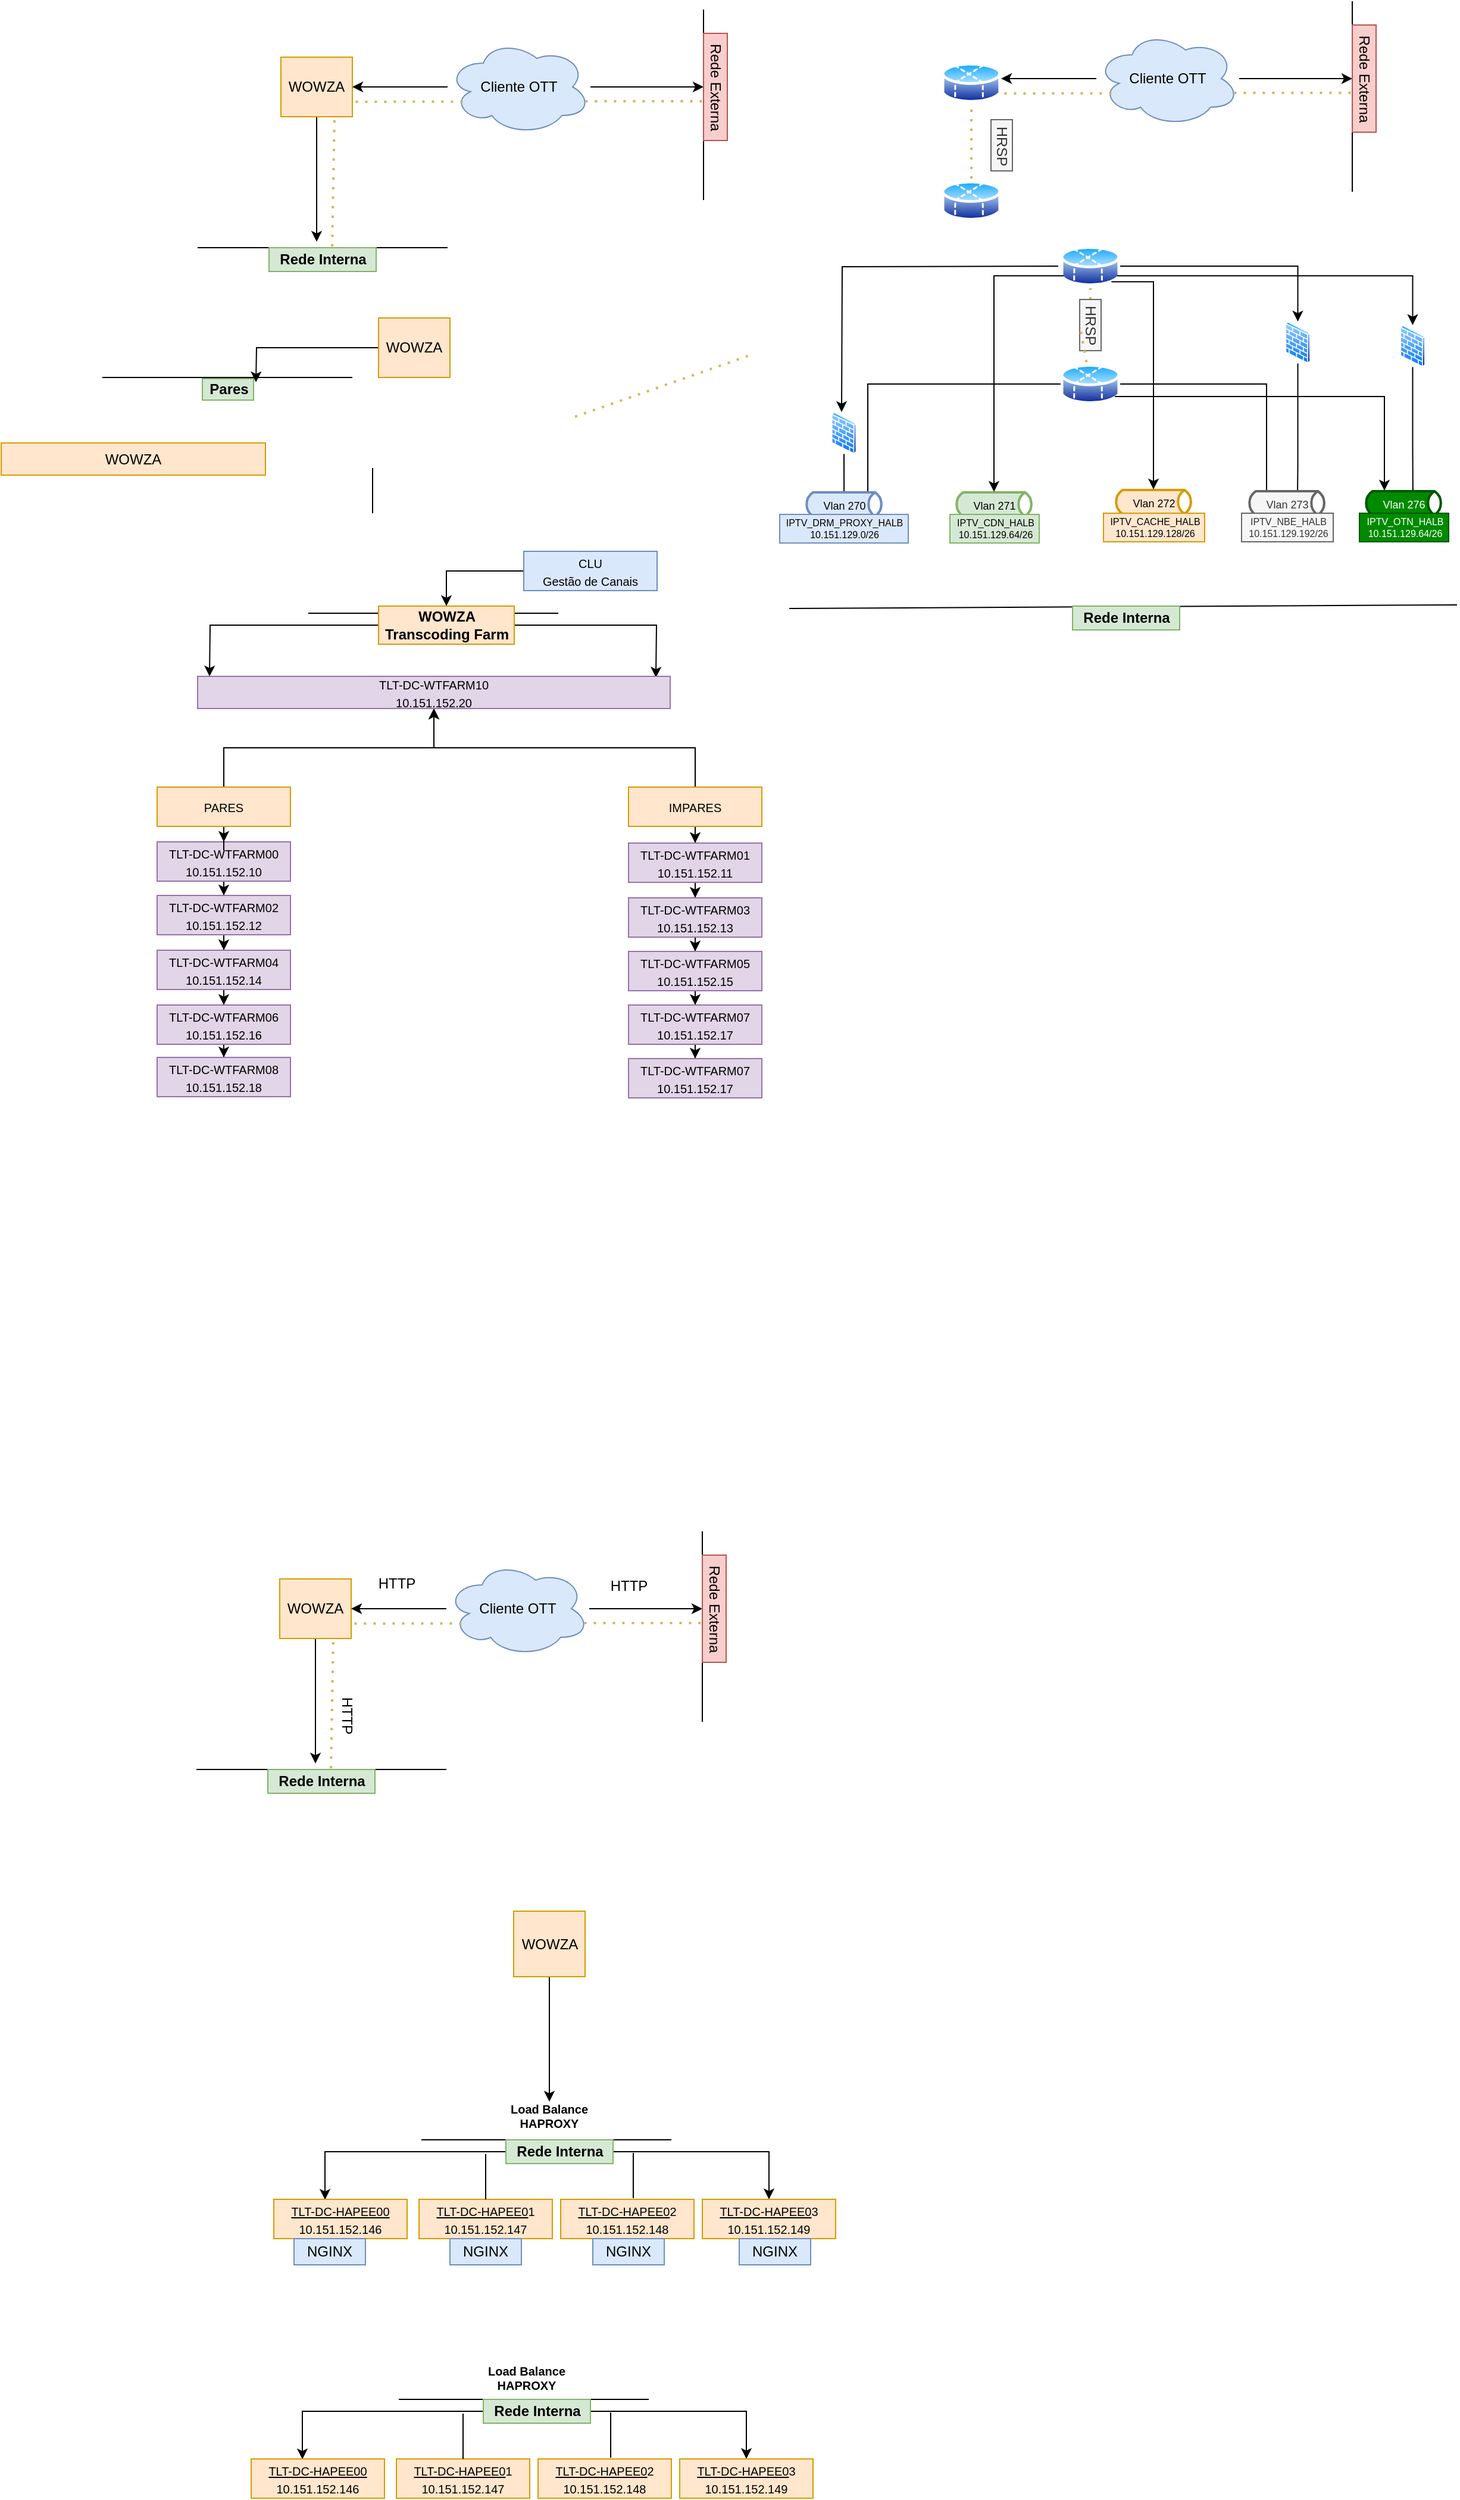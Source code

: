 <mxfile version="17.2.4" type="device"><diagram id="5jEZg-J7uQA-SY8mcPDm" name="Página-1"><mxGraphModel dx="782" dy="505" grid="0" gridSize="10" guides="0" tooltips="1" connect="1" arrows="1" fold="1" page="1" pageScale="1" pageWidth="4681" pageHeight="3300" math="0" shadow="0"><root><mxCell id="0"/><mxCell id="1" parent="0"/><mxCell id="OcH-PSH256XIVvd74vVk-5" value="" style="edgeStyle=orthogonalEdgeStyle;rounded=0;orthogonalLoop=1;jettySize=auto;html=1;" parent="1" source="44NBc07bSgeN18i6UhTi-18" edge="1"><mxGeometry relative="1" as="geometry"><mxPoint x="280" y="235" as="targetPoint"/></mxGeometry></mxCell><mxCell id="44NBc07bSgeN18i6UhTi-18" value="WOWZA" style="rounded=0;whiteSpace=wrap;html=1;fillColor=#ffe6cc;strokeColor=#d79b00;" parent="1" vertex="1"><mxGeometry x="250" y="80" width="60" height="50" as="geometry"/></mxCell><mxCell id="OcH-PSH256XIVvd74vVk-2" value="" style="edgeStyle=orthogonalEdgeStyle;rounded=0;orthogonalLoop=1;jettySize=auto;html=1;" parent="1" source="OcH-PSH256XIVvd74vVk-1" target="44NBc07bSgeN18i6UhTi-18" edge="1"><mxGeometry relative="1" as="geometry"/></mxCell><mxCell id="OcH-PSH256XIVvd74vVk-10" value="" style="edgeStyle=orthogonalEdgeStyle;rounded=0;orthogonalLoop=1;jettySize=auto;html=1;" parent="1" source="OcH-PSH256XIVvd74vVk-1" target="OcH-PSH256XIVvd74vVk-9" edge="1"><mxGeometry relative="1" as="geometry"/></mxCell><mxCell id="OcH-PSH256XIVvd74vVk-1" value="Cliente OTT" style="ellipse;shape=cloud;whiteSpace=wrap;html=1;fillColor=#dae8fc;strokeColor=#6c8ebf;" parent="1" vertex="1"><mxGeometry x="390" y="65" width="120" height="80" as="geometry"/></mxCell><mxCell id="OcH-PSH256XIVvd74vVk-3" value="" style="endArrow=none;html=1;rounded=0;" parent="1" edge="1"><mxGeometry width="50" height="50" relative="1" as="geometry"><mxPoint x="180" y="240" as="sourcePoint"/><mxPoint x="390" y="240" as="targetPoint"/></mxGeometry></mxCell><mxCell id="OcH-PSH256XIVvd74vVk-6" value="Rede Interna" style="text;html=1;align=center;verticalAlign=middle;resizable=0;points=[];autosize=1;strokeColor=#82b366;fillColor=#d5e8d4;fontStyle=1" parent="1" vertex="1"><mxGeometry x="240" y="240" width="90" height="20" as="geometry"/></mxCell><mxCell id="OcH-PSH256XIVvd74vVk-7" value="" style="endArrow=none;html=1;rounded=0;" parent="1" edge="1"><mxGeometry width="50" height="50" relative="1" as="geometry"><mxPoint x="605" y="200" as="sourcePoint"/><mxPoint x="605" y="40" as="targetPoint"/></mxGeometry></mxCell><mxCell id="OcH-PSH256XIVvd74vVk-9" value="Rede Externa" style="text;html=1;align=center;verticalAlign=middle;resizable=0;points=[];autosize=1;strokeColor=#b85450;fillColor=#f8cecc;rotation=90;" parent="1" vertex="1"><mxGeometry x="570" y="95" width="90" height="20" as="geometry"/></mxCell><mxCell id="OcH-PSH256XIVvd74vVk-11" value="" style="endArrow=none;dashed=1;html=1;dashPattern=1 3;strokeWidth=2;rounded=0;entryX=0.75;entryY=1;entryDx=0;entryDy=0;fillColor=#fff2cc;strokeColor=#d6b656;" parent="1" target="44NBc07bSgeN18i6UhTi-18" edge="1"><mxGeometry width="50" height="50" relative="1" as="geometry"><mxPoint x="293" y="239" as="sourcePoint"/><mxPoint x="342" y="180" as="targetPoint"/></mxGeometry></mxCell><mxCell id="OcH-PSH256XIVvd74vVk-12" value="" style="endArrow=none;dashed=1;html=1;dashPattern=1 3;strokeWidth=2;rounded=0;entryX=1;entryY=0.75;entryDx=0;entryDy=0;fillColor=#fff2cc;strokeColor=#d6b656;exitX=0.106;exitY=0.654;exitDx=0;exitDy=0;exitPerimeter=0;" parent="1" source="OcH-PSH256XIVvd74vVk-1" target="44NBc07bSgeN18i6UhTi-18" edge="1"><mxGeometry width="50" height="50" relative="1" as="geometry"><mxPoint x="303" y="249" as="sourcePoint"/><mxPoint x="305" y="140" as="targetPoint"/></mxGeometry></mxCell><mxCell id="OcH-PSH256XIVvd74vVk-13" value="" style="endArrow=none;dashed=1;html=1;dashPattern=1 3;strokeWidth=2;rounded=0;fillColor=#fff2cc;strokeColor=#d6b656;exitX=0.106;exitY=0.654;exitDx=0;exitDy=0;exitPerimeter=0;" parent="1" edge="1"><mxGeometry width="50" height="50" relative="1" as="geometry"><mxPoint x="603.72" y="117.0" as="sourcePoint"/><mxPoint x="505" y="117" as="targetPoint"/></mxGeometry></mxCell><mxCell id="OcH-PSH256XIVvd74vVk-14" value="" style="edgeStyle=orthogonalEdgeStyle;rounded=0;orthogonalLoop=1;jettySize=auto;html=1;" parent="1" source="OcH-PSH256XIVvd74vVk-15" edge="1"><mxGeometry relative="1" as="geometry"><mxPoint x="279" y="1513" as="targetPoint"/></mxGeometry></mxCell><mxCell id="OcH-PSH256XIVvd74vVk-15" value="WOWZA" style="rounded=0;whiteSpace=wrap;html=1;fillColor=#ffe6cc;strokeColor=#d79b00;" parent="1" vertex="1"><mxGeometry x="249" y="1358" width="60" height="50" as="geometry"/></mxCell><mxCell id="OcH-PSH256XIVvd74vVk-16" value="" style="edgeStyle=orthogonalEdgeStyle;rounded=0;orthogonalLoop=1;jettySize=auto;html=1;" parent="1" source="OcH-PSH256XIVvd74vVk-18" target="OcH-PSH256XIVvd74vVk-15" edge="1"><mxGeometry relative="1" as="geometry"/></mxCell><mxCell id="OcH-PSH256XIVvd74vVk-17" value="" style="edgeStyle=orthogonalEdgeStyle;rounded=0;orthogonalLoop=1;jettySize=auto;html=1;" parent="1" source="OcH-PSH256XIVvd74vVk-18" target="OcH-PSH256XIVvd74vVk-22" edge="1"><mxGeometry relative="1" as="geometry"/></mxCell><mxCell id="OcH-PSH256XIVvd74vVk-18" value="Cliente OTT" style="ellipse;shape=cloud;whiteSpace=wrap;html=1;fillColor=#dae8fc;strokeColor=#6c8ebf;" parent="1" vertex="1"><mxGeometry x="389" y="1343" width="120" height="80" as="geometry"/></mxCell><mxCell id="OcH-PSH256XIVvd74vVk-19" value="" style="endArrow=none;html=1;rounded=0;" parent="1" edge="1"><mxGeometry width="50" height="50" relative="1" as="geometry"><mxPoint x="179" y="1518" as="sourcePoint"/><mxPoint x="389" y="1518" as="targetPoint"/></mxGeometry></mxCell><mxCell id="OcH-PSH256XIVvd74vVk-20" value="Rede Interna" style="text;html=1;align=center;verticalAlign=middle;resizable=0;points=[];autosize=1;strokeColor=#82b366;fillColor=#d5e8d4;fontStyle=1" parent="1" vertex="1"><mxGeometry x="239" y="1518" width="90" height="20" as="geometry"/></mxCell><mxCell id="OcH-PSH256XIVvd74vVk-21" value="" style="endArrow=none;html=1;rounded=0;" parent="1" edge="1"><mxGeometry width="50" height="50" relative="1" as="geometry"><mxPoint x="604" y="1478" as="sourcePoint"/><mxPoint x="604" y="1318" as="targetPoint"/></mxGeometry></mxCell><mxCell id="OcH-PSH256XIVvd74vVk-22" value="Rede Externa" style="text;html=1;align=center;verticalAlign=middle;resizable=0;points=[];autosize=1;strokeColor=#b85450;fillColor=#f8cecc;rotation=90;" parent="1" vertex="1"><mxGeometry x="569" y="1373" width="90" height="20" as="geometry"/></mxCell><mxCell id="OcH-PSH256XIVvd74vVk-23" value="" style="endArrow=none;dashed=1;html=1;dashPattern=1 3;strokeWidth=2;rounded=0;entryX=0.75;entryY=1;entryDx=0;entryDy=0;fillColor=#fff2cc;strokeColor=#d6b656;" parent="1" target="OcH-PSH256XIVvd74vVk-15" edge="1"><mxGeometry width="50" height="50" relative="1" as="geometry"><mxPoint x="292" y="1517" as="sourcePoint"/><mxPoint x="341" y="1458" as="targetPoint"/></mxGeometry></mxCell><mxCell id="OcH-PSH256XIVvd74vVk-24" value="" style="endArrow=none;dashed=1;html=1;dashPattern=1 3;strokeWidth=2;rounded=0;entryX=1;entryY=0.75;entryDx=0;entryDy=0;fillColor=#fff2cc;strokeColor=#d6b656;exitX=0.106;exitY=0.654;exitDx=0;exitDy=0;exitPerimeter=0;" parent="1" source="OcH-PSH256XIVvd74vVk-18" target="OcH-PSH256XIVvd74vVk-15" edge="1"><mxGeometry width="50" height="50" relative="1" as="geometry"><mxPoint x="302" y="1527" as="sourcePoint"/><mxPoint x="304" y="1418" as="targetPoint"/></mxGeometry></mxCell><mxCell id="OcH-PSH256XIVvd74vVk-25" value="" style="endArrow=none;dashed=1;html=1;dashPattern=1 3;strokeWidth=2;rounded=0;fillColor=#fff2cc;strokeColor=#d6b656;exitX=0.106;exitY=0.654;exitDx=0;exitDy=0;exitPerimeter=0;" parent="1" edge="1"><mxGeometry width="50" height="50" relative="1" as="geometry"><mxPoint x="602.72" y="1395" as="sourcePoint"/><mxPoint x="504" y="1395" as="targetPoint"/></mxGeometry></mxCell><mxCell id="OcH-PSH256XIVvd74vVk-26" value="HTTP" style="text;html=1;align=center;verticalAlign=middle;resizable=0;points=[];autosize=1;strokeColor=none;fillColor=none;rotation=90;" parent="1" vertex="1"><mxGeometry x="285" y="1463" width="41" height="18" as="geometry"/></mxCell><mxCell id="OcH-PSH256XIVvd74vVk-27" value="HTTP" style="text;html=1;align=center;verticalAlign=middle;resizable=0;points=[];autosize=1;strokeColor=none;fillColor=none;rotation=0;" parent="1" vertex="1"><mxGeometry x="326" y="1353" width="41" height="18" as="geometry"/></mxCell><mxCell id="OcH-PSH256XIVvd74vVk-28" value="HTTP" style="text;html=1;align=center;verticalAlign=middle;resizable=0;points=[];autosize=1;strokeColor=none;fillColor=none;rotation=0;" parent="1" vertex="1"><mxGeometry x="521" y="1355" width="41" height="18" as="geometry"/></mxCell><mxCell id="OcH-PSH256XIVvd74vVk-39" value="" style="endArrow=none;html=1;rounded=0;" parent="1" edge="1"><mxGeometry width="50" height="50" relative="1" as="geometry"><mxPoint x="368" y="1829" as="sourcePoint"/><mxPoint x="578" y="1829" as="targetPoint"/></mxGeometry></mxCell><mxCell id="OcH-PSH256XIVvd74vVk-50" value="" style="edgeStyle=orthogonalEdgeStyle;rounded=0;orthogonalLoop=1;jettySize=auto;html=1;entryX=0.384;entryY=0.01;entryDx=0;entryDy=0;entryPerimeter=0;" parent="1" source="OcH-PSH256XIVvd74vVk-40" target="OcH-PSH256XIVvd74vVk-53" edge="1"><mxGeometry relative="1" as="geometry"><mxPoint x="432" y="1894" as="targetPoint"/></mxGeometry></mxCell><mxCell id="OcH-PSH256XIVvd74vVk-67" value="" style="edgeStyle=orthogonalEdgeStyle;rounded=0;orthogonalLoop=1;jettySize=auto;html=1;fontSize=10;" parent="1" source="OcH-PSH256XIVvd74vVk-40" target="OcH-PSH256XIVvd74vVk-59" edge="1"><mxGeometry relative="1" as="geometry"><mxPoint x="614" y="1839" as="targetPoint"/></mxGeometry></mxCell><mxCell id="OcH-PSH256XIVvd74vVk-40" value="Rede Interna" style="text;html=1;align=center;verticalAlign=middle;resizable=0;points=[];autosize=1;strokeColor=#82b366;fillColor=#d5e8d4;fontStyle=1" parent="1" vertex="1"><mxGeometry x="439" y="1829" width="90" height="20" as="geometry"/></mxCell><mxCell id="OcH-PSH256XIVvd74vVk-53" value="&lt;font style=&quot;font-size: 10px&quot;&gt;&lt;a href=&quot;http://10.151.12.97/naemon/cgi-bin/status.cgi?host=TLT-DC-HAPEE00&amp;amp;style=detail&quot; title=&quot;10.151.152.146&quot; style=&quot;color: rgb(0 , 0 , 0) ; font-family: sans-serif&quot;&gt;&lt;font&gt;TLT-DC-HAPEE00&lt;/font&gt;&lt;/a&gt;&lt;br&gt;10.151.152.146&lt;/font&gt;" style="rounded=0;whiteSpace=wrap;html=1;fillColor=#ffe6cc;strokeColor=#d79b00;" parent="1" vertex="1"><mxGeometry x="244" y="1879" width="112" height="33" as="geometry"/></mxCell><mxCell id="OcH-PSH256XIVvd74vVk-57" value="&lt;font style=&quot;font-size: 10px&quot;&gt;&lt;a href=&quot;http://10.151.12.97/naemon/cgi-bin/status.cgi?host=TLT-DC-HAPEE00&amp;amp;style=detail&quot; title=&quot;10.151.152.146&quot; style=&quot;color: rgb(0 , 0 , 0) ; font-family: sans-serif&quot;&gt;&lt;font&gt;TLT-DC-HAPEE0&lt;/font&gt;&lt;/a&gt;1&lt;br&gt;10.151.152.147&lt;/font&gt;" style="rounded=0;whiteSpace=wrap;html=1;fillColor=#ffe6cc;strokeColor=#d79b00;" parent="1" vertex="1"><mxGeometry x="366" y="1879" width="112" height="33" as="geometry"/></mxCell><mxCell id="OcH-PSH256XIVvd74vVk-58" value="&lt;font style=&quot;font-size: 10px&quot;&gt;&lt;a href=&quot;http://10.151.12.97/naemon/cgi-bin/status.cgi?host=TLT-DC-HAPEE00&amp;amp;style=detail&quot; title=&quot;10.151.152.146&quot; style=&quot;color: rgb(0 , 0 , 0) ; font-family: sans-serif&quot;&gt;&lt;font&gt;TLT-DC-HAPEE0&lt;/font&gt;&lt;/a&gt;2&lt;br&gt;10.151.152.148&lt;/font&gt;" style="rounded=0;whiteSpace=wrap;html=1;fillColor=#ffe6cc;strokeColor=#d79b00;" parent="1" vertex="1"><mxGeometry x="485" y="1879" width="112" height="33" as="geometry"/></mxCell><mxCell id="OcH-PSH256XIVvd74vVk-59" value="&lt;font style=&quot;font-size: 10px&quot;&gt;&lt;a href=&quot;http://10.151.12.97/naemon/cgi-bin/status.cgi?host=TLT-DC-HAPEE00&amp;amp;style=detail&quot; title=&quot;10.151.152.146&quot; style=&quot;color: rgb(0 , 0 , 0) ; font-family: sans-serif&quot;&gt;&lt;font&gt;TLT-DC-HAPEE0&lt;/font&gt;&lt;/a&gt;3&lt;br&gt;10.151.152.149&lt;/font&gt;" style="rounded=0;whiteSpace=wrap;html=1;fillColor=#ffe6cc;strokeColor=#d79b00;" parent="1" vertex="1"><mxGeometry x="604" y="1879" width="112" height="33" as="geometry"/></mxCell><mxCell id="OcH-PSH256XIVvd74vVk-63" value="" style="endArrow=none;html=1;rounded=0;exitX=0.5;exitY=0;exitDx=0;exitDy=0;" parent="1" source="OcH-PSH256XIVvd74vVk-57" edge="1"><mxGeometry width="50" height="50" relative="1" as="geometry"><mxPoint x="380" y="1872" as="sourcePoint"/><mxPoint x="422" y="1841" as="targetPoint"/></mxGeometry></mxCell><mxCell id="OcH-PSH256XIVvd74vVk-68" value="" style="endArrow=none;html=1;rounded=0;exitX=0.5;exitY=0;exitDx=0;exitDy=0;" parent="1" edge="1"><mxGeometry width="50" height="50" relative="1" as="geometry"><mxPoint x="546" y="1878" as="sourcePoint"/><mxPoint x="546" y="1840" as="targetPoint"/></mxGeometry></mxCell><mxCell id="OcH-PSH256XIVvd74vVk-69" value="&lt;b&gt;Load Balance&lt;br&gt;HAPROXY&lt;/b&gt;" style="text;html=1;align=center;verticalAlign=middle;resizable=0;points=[];autosize=1;strokeColor=none;fillColor=none;fontSize=10;" parent="1" vertex="1"><mxGeometry x="437.5" y="1795" width="75" height="28" as="geometry"/></mxCell><mxCell id="OcH-PSH256XIVvd74vVk-70" value="" style="endArrow=none;html=1;rounded=0;" parent="1" edge="1"><mxGeometry width="50" height="50" relative="1" as="geometry"><mxPoint x="349" y="2047" as="sourcePoint"/><mxPoint x="559" y="2047" as="targetPoint"/></mxGeometry></mxCell><mxCell id="OcH-PSH256XIVvd74vVk-71" value="" style="edgeStyle=orthogonalEdgeStyle;rounded=0;orthogonalLoop=1;jettySize=auto;html=1;entryX=0.384;entryY=0.01;entryDx=0;entryDy=0;entryPerimeter=0;" parent="1" source="OcH-PSH256XIVvd74vVk-73" target="OcH-PSH256XIVvd74vVk-74" edge="1"><mxGeometry relative="1" as="geometry"><mxPoint x="413" y="2112" as="targetPoint"/></mxGeometry></mxCell><mxCell id="OcH-PSH256XIVvd74vVk-72" value="" style="edgeStyle=orthogonalEdgeStyle;rounded=0;orthogonalLoop=1;jettySize=auto;html=1;fontSize=10;" parent="1" source="OcH-PSH256XIVvd74vVk-73" target="OcH-PSH256XIVvd74vVk-77" edge="1"><mxGeometry relative="1" as="geometry"><mxPoint x="595" y="2057" as="targetPoint"/></mxGeometry></mxCell><mxCell id="OcH-PSH256XIVvd74vVk-73" value="Rede Interna" style="text;html=1;align=center;verticalAlign=middle;resizable=0;points=[];autosize=1;strokeColor=#82b366;fillColor=#d5e8d4;fontStyle=1" parent="1" vertex="1"><mxGeometry x="420" y="2047" width="90" height="20" as="geometry"/></mxCell><mxCell id="OcH-PSH256XIVvd74vVk-74" value="&lt;font style=&quot;font-size: 10px&quot;&gt;&lt;a href=&quot;http://10.151.12.97/naemon/cgi-bin/status.cgi?host=TLT-DC-HAPEE00&amp;amp;style=detail&quot; title=&quot;10.151.152.146&quot; style=&quot;color: rgb(0 , 0 , 0) ; font-family: sans-serif&quot;&gt;&lt;font&gt;TLT-DC-HAPEE00&lt;/font&gt;&lt;/a&gt;&lt;br&gt;10.151.152.146&lt;/font&gt;" style="rounded=0;whiteSpace=wrap;html=1;fillColor=#ffe6cc;strokeColor=#d79b00;" parent="1" vertex="1"><mxGeometry x="225" y="2097" width="112" height="33" as="geometry"/></mxCell><mxCell id="OcH-PSH256XIVvd74vVk-75" value="&lt;font style=&quot;font-size: 10px&quot;&gt;&lt;a href=&quot;http://10.151.12.97/naemon/cgi-bin/status.cgi?host=TLT-DC-HAPEE00&amp;amp;style=detail&quot; title=&quot;10.151.152.146&quot; style=&quot;color: rgb(0 , 0 , 0) ; font-family: sans-serif&quot;&gt;&lt;font&gt;TLT-DC-HAPEE0&lt;/font&gt;&lt;/a&gt;1&lt;br&gt;10.151.152.147&lt;/font&gt;" style="rounded=0;whiteSpace=wrap;html=1;fillColor=#ffe6cc;strokeColor=#d79b00;" parent="1" vertex="1"><mxGeometry x="347" y="2097" width="112" height="33" as="geometry"/></mxCell><mxCell id="OcH-PSH256XIVvd74vVk-76" value="&lt;font style=&quot;font-size: 10px&quot;&gt;&lt;a href=&quot;http://10.151.12.97/naemon/cgi-bin/status.cgi?host=TLT-DC-HAPEE00&amp;amp;style=detail&quot; title=&quot;10.151.152.146&quot; style=&quot;color: rgb(0 , 0 , 0) ; font-family: sans-serif&quot;&gt;&lt;font&gt;TLT-DC-HAPEE0&lt;/font&gt;&lt;/a&gt;2&lt;br&gt;10.151.152.148&lt;/font&gt;" style="rounded=0;whiteSpace=wrap;html=1;fillColor=#ffe6cc;strokeColor=#d79b00;" parent="1" vertex="1"><mxGeometry x="466" y="2097" width="112" height="33" as="geometry"/></mxCell><mxCell id="OcH-PSH256XIVvd74vVk-77" value="&lt;font style=&quot;font-size: 10px&quot;&gt;&lt;a href=&quot;http://10.151.12.97/naemon/cgi-bin/status.cgi?host=TLT-DC-HAPEE00&amp;amp;style=detail&quot; title=&quot;10.151.152.146&quot; style=&quot;color: rgb(0 , 0 , 0) ; font-family: sans-serif&quot;&gt;&lt;font&gt;TLT-DC-HAPEE0&lt;/font&gt;&lt;/a&gt;3&lt;br&gt;10.151.152.149&lt;/font&gt;" style="rounded=0;whiteSpace=wrap;html=1;fillColor=#ffe6cc;strokeColor=#d79b00;" parent="1" vertex="1"><mxGeometry x="585" y="2097" width="112" height="33" as="geometry"/></mxCell><mxCell id="OcH-PSH256XIVvd74vVk-78" value="" style="endArrow=none;html=1;rounded=0;exitX=0.5;exitY=0;exitDx=0;exitDy=0;" parent="1" source="OcH-PSH256XIVvd74vVk-75" edge="1"><mxGeometry width="50" height="50" relative="1" as="geometry"><mxPoint x="361" y="2090" as="sourcePoint"/><mxPoint x="403" y="2059" as="targetPoint"/></mxGeometry></mxCell><mxCell id="OcH-PSH256XIVvd74vVk-79" value="" style="endArrow=none;html=1;rounded=0;exitX=0.5;exitY=0;exitDx=0;exitDy=0;" parent="1" edge="1"><mxGeometry width="50" height="50" relative="1" as="geometry"><mxPoint x="527" y="2096" as="sourcePoint"/><mxPoint x="527" y="2058" as="targetPoint"/></mxGeometry></mxCell><mxCell id="OcH-PSH256XIVvd74vVk-80" value="&lt;b&gt;Load Balance&lt;br&gt;HAPROXY&lt;/b&gt;" style="text;html=1;align=center;verticalAlign=middle;resizable=0;points=[];autosize=1;strokeColor=none;fillColor=none;fontSize=10;" parent="1" vertex="1"><mxGeometry x="418" y="2015" width="75" height="28" as="geometry"/></mxCell><mxCell id="OcH-PSH256XIVvd74vVk-81" value="" style="edgeStyle=orthogonalEdgeStyle;rounded=0;orthogonalLoop=1;jettySize=auto;html=1;" parent="1" source="OcH-PSH256XIVvd74vVk-82" edge="1"><mxGeometry relative="1" as="geometry"><mxPoint x="475.5" y="1797" as="targetPoint"/></mxGeometry></mxCell><mxCell id="OcH-PSH256XIVvd74vVk-82" value="WOWZA" style="rounded=0;whiteSpace=wrap;html=1;fillColor=#ffe6cc;strokeColor=#d79b00;" parent="1" vertex="1"><mxGeometry x="445.5" y="1637" width="60" height="55" as="geometry"/></mxCell><mxCell id="OcH-PSH256XIVvd74vVk-84" value="NGINX" style="rounded=0;whiteSpace=wrap;html=1;fillColor=#dae8fc;strokeColor=#6c8ebf;" parent="1" vertex="1"><mxGeometry x="261" y="1912" width="60" height="22" as="geometry"/></mxCell><mxCell id="OcH-PSH256XIVvd74vVk-85" value="NGINX" style="rounded=0;whiteSpace=wrap;html=1;fillColor=#dae8fc;strokeColor=#6c8ebf;" parent="1" vertex="1"><mxGeometry x="392" y="1912" width="60" height="22" as="geometry"/></mxCell><mxCell id="OcH-PSH256XIVvd74vVk-86" value="NGINX" style="rounded=0;whiteSpace=wrap;html=1;fillColor=#dae8fc;strokeColor=#6c8ebf;" parent="1" vertex="1"><mxGeometry x="512" y="1912" width="60" height="22" as="geometry"/></mxCell><mxCell id="OcH-PSH256XIVvd74vVk-87" value="NGINX" style="rounded=0;whiteSpace=wrap;html=1;fillColor=#dae8fc;strokeColor=#6c8ebf;" parent="1" vertex="1"><mxGeometry x="635" y="1912" width="60" height="22" as="geometry"/></mxCell><mxCell id="OcH-PSH256XIVvd74vVk-90" value="" style="edgeStyle=orthogonalEdgeStyle;rounded=0;orthogonalLoop=1;jettySize=auto;html=1;exitX=0;exitY=0.5;exitDx=0;exitDy=0;" parent="1" source="OcH-PSH256XIVvd74vVk-91" edge="1"><mxGeometry relative="1" as="geometry"><mxPoint x="229" y="353" as="targetPoint"/></mxGeometry></mxCell><mxCell id="OcH-PSH256XIVvd74vVk-91" value="WOWZA" style="rounded=0;whiteSpace=wrap;html=1;fillColor=#ffe6cc;strokeColor=#d79b00;" parent="1" vertex="1"><mxGeometry x="332" y="299" width="60" height="50" as="geometry"/></mxCell><mxCell id="OcH-PSH256XIVvd74vVk-95" value="" style="endArrow=none;dashed=1;html=1;dashPattern=1 3;strokeWidth=2;rounded=0;fillColor=#fff2cc;strokeColor=#d6b656;" parent="1" edge="1"><mxGeometry width="50" height="50" relative="1" as="geometry"><mxPoint x="497" y="382" as="sourcePoint"/><mxPoint x="645" y="330" as="targetPoint"/></mxGeometry></mxCell><mxCell id="OcH-PSH256XIVvd74vVk-100" value="WOWZA" style="rounded=0;whiteSpace=wrap;html=1;fillColor=#ffe6cc;strokeColor=#d79b00;" parent="1" vertex="1"><mxGeometry x="15" y="404" width="222" height="27" as="geometry"/></mxCell><mxCell id="OcH-PSH256XIVvd74vVk-102" value="" style="endArrow=none;html=1;rounded=0;" parent="1" edge="1"><mxGeometry width="50" height="50" relative="1" as="geometry"><mxPoint x="100" y="349" as="sourcePoint"/><mxPoint x="310" y="349" as="targetPoint"/></mxGeometry></mxCell><mxCell id="OcH-PSH256XIVvd74vVk-103" value="Pares" style="text;html=1;align=center;verticalAlign=middle;resizable=0;points=[];autosize=1;strokeColor=#82b366;fillColor=#d5e8d4;fontStyle=1" parent="1" vertex="1"><mxGeometry x="184" y="350" width="43" height="18" as="geometry"/></mxCell><mxCell id="OcH-PSH256XIVvd74vVk-104" value="" style="endArrow=none;dashed=1;html=1;dashPattern=1 3;strokeWidth=2;rounded=0;fillColor=#fff2cc;strokeColor=#d6b656;entryX=0.5;entryY=1;entryDx=0;entryDy=0;" parent="1" edge="1" target="2JJi6AsZqUU0rCir7Dvi-1" source="2JJi6AsZqUU0rCir7Dvi-9"><mxGeometry width="50" height="50" relative="1" as="geometry"><mxPoint x="653" y="192" as="sourcePoint"/><mxPoint x="801" y="140" as="targetPoint"/></mxGeometry></mxCell><mxCell id="OcH-PSH256XIVvd74vVk-126" value="" style="edgeStyle=orthogonalEdgeStyle;rounded=0;orthogonalLoop=1;jettySize=auto;html=1;fontSize=10;" parent="1" source="OcH-PSH256XIVvd74vVk-105" target="OcH-PSH256XIVvd74vVk-125" edge="1"><mxGeometry relative="1" as="geometry"/></mxCell><mxCell id="OcH-PSH256XIVvd74vVk-105" value="&lt;font style=&quot;font-size: 10px&quot;&gt;TLT-DC-WTFARM00&lt;br&gt;10.151.152.10&lt;/font&gt;" style="rounded=0;whiteSpace=wrap;html=1;fillColor=#e1d5e7;strokeColor=#9673a6;" parent="1" vertex="1"><mxGeometry x="146" y="739" width="112" height="33" as="geometry"/></mxCell><mxCell id="OcH-PSH256XIVvd74vVk-106" value="" style="endArrow=none;html=1;rounded=0;" parent="1" edge="1"><mxGeometry width="50" height="50" relative="1" as="geometry"><mxPoint x="273" y="547" as="sourcePoint"/><mxPoint x="483" y="547" as="targetPoint"/></mxGeometry></mxCell><mxCell id="OcH-PSH256XIVvd74vVk-107" value="" style="edgeStyle=orthogonalEdgeStyle;rounded=0;orthogonalLoop=1;jettySize=auto;html=1;" parent="1" source="OcH-PSH256XIVvd74vVk-109" edge="1"><mxGeometry relative="1" as="geometry"><mxPoint x="190" y="600" as="targetPoint"/></mxGeometry></mxCell><mxCell id="OcH-PSH256XIVvd74vVk-108" value="" style="edgeStyle=orthogonalEdgeStyle;rounded=0;orthogonalLoop=1;jettySize=auto;html=1;fontSize=10;" parent="1" source="OcH-PSH256XIVvd74vVk-109" edge="1"><mxGeometry relative="1" as="geometry"><mxPoint x="565" y="601" as="targetPoint"/></mxGeometry></mxCell><mxCell id="OcH-PSH256XIVvd74vVk-109" value="WOWZA&lt;br&gt;Transcoding Farm" style="text;html=1;align=center;verticalAlign=middle;resizable=0;points=[];autosize=1;strokeColor=#d79b00;fillColor=#ffe6cc;fontStyle=1" parent="1" vertex="1"><mxGeometry x="332" y="541" width="114" height="32" as="geometry"/></mxCell><mxCell id="OcH-PSH256XIVvd74vVk-120" value="" style="edgeStyle=orthogonalEdgeStyle;rounded=0;orthogonalLoop=1;jettySize=auto;html=1;fontSize=10;" parent="1" source="OcH-PSH256XIVvd74vVk-110" target="OcH-PSH256XIVvd74vVk-117" edge="1"><mxGeometry relative="1" as="geometry"/></mxCell><mxCell id="OcH-PSH256XIVvd74vVk-122" value="" style="edgeStyle=orthogonalEdgeStyle;rounded=0;orthogonalLoop=1;jettySize=auto;html=1;fontSize=10;" parent="1" source="OcH-PSH256XIVvd74vVk-110" target="OcH-PSH256XIVvd74vVk-105" edge="1"><mxGeometry relative="1" as="geometry"/></mxCell><mxCell id="OcH-PSH256XIVvd74vVk-110" value="&lt;span style=&quot;font-size: 10px&quot;&gt;PARES&lt;/span&gt;" style="rounded=0;whiteSpace=wrap;html=1;fillColor=#ffe6cc;strokeColor=#d79b00;" parent="1" vertex="1"><mxGeometry x="146" y="693" width="112" height="33" as="geometry"/></mxCell><mxCell id="OcH-PSH256XIVvd74vVk-121" value="" style="edgeStyle=orthogonalEdgeStyle;rounded=0;orthogonalLoop=1;jettySize=auto;html=1;fontSize=10;" parent="1" source="OcH-PSH256XIVvd74vVk-113" target="OcH-PSH256XIVvd74vVk-117" edge="1"><mxGeometry relative="1" as="geometry"/></mxCell><mxCell id="OcH-PSH256XIVvd74vVk-124" value="" style="edgeStyle=orthogonalEdgeStyle;rounded=0;orthogonalLoop=1;jettySize=auto;html=1;fontSize=10;" parent="1" source="OcH-PSH256XIVvd74vVk-113" target="OcH-PSH256XIVvd74vVk-123" edge="1"><mxGeometry relative="1" as="geometry"/></mxCell><mxCell id="OcH-PSH256XIVvd74vVk-113" value="&lt;span style=&quot;font-size: 10px&quot;&gt;IMPARES&lt;/span&gt;" style="rounded=0;whiteSpace=wrap;html=1;fillColor=#ffe6cc;strokeColor=#d79b00;" parent="1" vertex="1"><mxGeometry x="542" y="693" width="112" height="33" as="geometry"/></mxCell><mxCell id="OcH-PSH256XIVvd74vVk-114" value="" style="endArrow=none;html=1;rounded=0;exitX=0.5;exitY=0;exitDx=0;exitDy=0;" parent="1" edge="1"><mxGeometry width="50" height="50" relative="1" as="geometry"><mxPoint x="327" y="463" as="sourcePoint"/><mxPoint x="327" y="425" as="targetPoint"/></mxGeometry></mxCell><mxCell id="OcH-PSH256XIVvd74vVk-117" value="&lt;span style=&quot;font-size: 10px&quot;&gt;TLT-DC-WTFARM10&lt;/span&gt;&lt;br style=&quot;font-size: 10px&quot;&gt;&lt;span style=&quot;font-size: 10px&quot;&gt;10.151.152.20&lt;/span&gt;" style="rounded=0;whiteSpace=wrap;html=1;fillColor=#e1d5e7;strokeColor=#9673a6;" parent="1" vertex="1"><mxGeometry x="180" y="600" width="397" height="27" as="geometry"/></mxCell><mxCell id="OcH-PSH256XIVvd74vVk-132" value="" style="edgeStyle=orthogonalEdgeStyle;rounded=0;orthogonalLoop=1;jettySize=auto;html=1;fontSize=10;" parent="1" source="OcH-PSH256XIVvd74vVk-123" target="OcH-PSH256XIVvd74vVk-131" edge="1"><mxGeometry relative="1" as="geometry"/></mxCell><mxCell id="OcH-PSH256XIVvd74vVk-123" value="&lt;font style=&quot;font-size: 10px&quot;&gt;TLT-DC-WTFARM01&lt;br&gt;10.151.152.11&lt;/font&gt;" style="rounded=0;whiteSpace=wrap;html=1;fillColor=#e1d5e7;strokeColor=#9673a6;" parent="1" vertex="1"><mxGeometry x="542" y="740" width="112" height="33" as="geometry"/></mxCell><mxCell id="OcH-PSH256XIVvd74vVk-140" value="" style="edgeStyle=orthogonalEdgeStyle;rounded=0;orthogonalLoop=1;jettySize=auto;html=1;fontSize=10;" parent="1" source="OcH-PSH256XIVvd74vVk-125" target="OcH-PSH256XIVvd74vVk-139" edge="1"><mxGeometry relative="1" as="geometry"/></mxCell><mxCell id="OcH-PSH256XIVvd74vVk-125" value="&lt;font style=&quot;font-size: 10px&quot;&gt;TLT-DC-WTFARM02&lt;br&gt;10.151.152.12&lt;/font&gt;" style="rounded=0;whiteSpace=wrap;html=1;fillColor=#e1d5e7;strokeColor=#9673a6;" parent="1" vertex="1"><mxGeometry x="146" y="784" width="112" height="33" as="geometry"/></mxCell><mxCell id="OcH-PSH256XIVvd74vVk-129" value="" style="edgeStyle=orthogonalEdgeStyle;rounded=0;orthogonalLoop=1;jettySize=auto;html=1;fontSize=10;" parent="1" source="OcH-PSH256XIVvd74vVk-127" target="OcH-PSH256XIVvd74vVk-109" edge="1"><mxGeometry relative="1" as="geometry"><mxPoint x="405" y="529" as="targetPoint"/></mxGeometry></mxCell><mxCell id="OcH-PSH256XIVvd74vVk-127" value="&lt;span style=&quot;font-size: 10px&quot;&gt;CLU&lt;br&gt;Gestão de Canais&lt;br&gt;&lt;/span&gt;" style="rounded=0;whiteSpace=wrap;html=1;fillColor=#dae8fc;strokeColor=#6c8ebf;" parent="1" vertex="1"><mxGeometry x="454" y="495" width="112" height="33" as="geometry"/></mxCell><mxCell id="OcH-PSH256XIVvd74vVk-134" value="" style="edgeStyle=orthogonalEdgeStyle;rounded=0;orthogonalLoop=1;jettySize=auto;html=1;fontSize=10;" parent="1" source="OcH-PSH256XIVvd74vVk-131" target="OcH-PSH256XIVvd74vVk-133" edge="1"><mxGeometry relative="1" as="geometry"/></mxCell><mxCell id="OcH-PSH256XIVvd74vVk-131" value="&lt;font style=&quot;font-size: 10px&quot;&gt;TLT-DC-WTFARM03&lt;br&gt;10.151.152.13&lt;/font&gt;" style="rounded=0;whiteSpace=wrap;html=1;fillColor=#e1d5e7;strokeColor=#9673a6;" parent="1" vertex="1"><mxGeometry x="542" y="786" width="112" height="33" as="geometry"/></mxCell><mxCell id="OcH-PSH256XIVvd74vVk-136" value="" style="edgeStyle=orthogonalEdgeStyle;rounded=0;orthogonalLoop=1;jettySize=auto;html=1;fontSize=10;" parent="1" source="OcH-PSH256XIVvd74vVk-133" target="OcH-PSH256XIVvd74vVk-135" edge="1"><mxGeometry relative="1" as="geometry"/></mxCell><mxCell id="OcH-PSH256XIVvd74vVk-133" value="&lt;font style=&quot;font-size: 10px&quot;&gt;TLT-DC-WTFARM05&lt;br&gt;10.151.152.15&lt;/font&gt;" style="rounded=0;whiteSpace=wrap;html=1;fillColor=#e1d5e7;strokeColor=#9673a6;" parent="1" vertex="1"><mxGeometry x="542" y="831" width="112" height="33" as="geometry"/></mxCell><mxCell id="OcH-PSH256XIVvd74vVk-138" value="" style="edgeStyle=orthogonalEdgeStyle;rounded=0;orthogonalLoop=1;jettySize=auto;html=1;fontSize=10;" parent="1" source="OcH-PSH256XIVvd74vVk-135" target="OcH-PSH256XIVvd74vVk-137" edge="1"><mxGeometry relative="1" as="geometry"/></mxCell><mxCell id="OcH-PSH256XIVvd74vVk-135" value="&lt;font style=&quot;font-size: 10px&quot;&gt;TLT-DC-WTFARM07&lt;br&gt;10.151.152.17&lt;/font&gt;" style="rounded=0;whiteSpace=wrap;html=1;fillColor=#e1d5e7;strokeColor=#9673a6;" parent="1" vertex="1"><mxGeometry x="542" y="876" width="112" height="33" as="geometry"/></mxCell><mxCell id="OcH-PSH256XIVvd74vVk-137" value="&lt;font style=&quot;font-size: 10px&quot;&gt;TLT-DC-WTFARM07&lt;br&gt;10.151.152.17&lt;/font&gt;" style="rounded=0;whiteSpace=wrap;html=1;fillColor=#e1d5e7;strokeColor=#9673a6;" parent="1" vertex="1"><mxGeometry x="542" y="921" width="112" height="33" as="geometry"/></mxCell><mxCell id="OcH-PSH256XIVvd74vVk-142" value="" style="edgeStyle=orthogonalEdgeStyle;rounded=0;orthogonalLoop=1;jettySize=auto;html=1;fontSize=10;" parent="1" source="OcH-PSH256XIVvd74vVk-139" target="OcH-PSH256XIVvd74vVk-141" edge="1"><mxGeometry relative="1" as="geometry"/></mxCell><mxCell id="OcH-PSH256XIVvd74vVk-139" value="&lt;font style=&quot;font-size: 10px&quot;&gt;TLT-DC-WTFARM04&lt;br&gt;10.151.152.14&lt;/font&gt;" style="rounded=0;whiteSpace=wrap;html=1;fillColor=#e1d5e7;strokeColor=#9673a6;" parent="1" vertex="1"><mxGeometry x="146" y="830" width="112" height="33" as="geometry"/></mxCell><mxCell id="OcH-PSH256XIVvd74vVk-144" value="" style="edgeStyle=orthogonalEdgeStyle;rounded=0;orthogonalLoop=1;jettySize=auto;html=1;fontSize=10;" parent="1" source="OcH-PSH256XIVvd74vVk-141" target="OcH-PSH256XIVvd74vVk-143" edge="1"><mxGeometry relative="1" as="geometry"/></mxCell><mxCell id="OcH-PSH256XIVvd74vVk-141" value="&lt;font style=&quot;font-size: 10px&quot;&gt;TLT-DC-WTFARM06&lt;br&gt;10.151.152.16&lt;/font&gt;" style="rounded=0;whiteSpace=wrap;html=1;fillColor=#e1d5e7;strokeColor=#9673a6;" parent="1" vertex="1"><mxGeometry x="146" y="876" width="112" height="33" as="geometry"/></mxCell><mxCell id="OcH-PSH256XIVvd74vVk-143" value="&lt;font style=&quot;font-size: 10px&quot;&gt;TLT-DC-WTFARM08&lt;br&gt;10.151.152.18&lt;/font&gt;" style="rounded=0;whiteSpace=wrap;html=1;fillColor=#e1d5e7;strokeColor=#9673a6;" parent="1" vertex="1"><mxGeometry x="146" y="920" width="112" height="33" as="geometry"/></mxCell><mxCell id="2JJi6AsZqUU0rCir7Dvi-1" value="" style="aspect=fixed;perimeter=ellipsePerimeter;html=1;align=center;shadow=0;dashed=0;spacingTop=3;image;image=img/lib/active_directory/database_partition_4.svg;" vertex="1" parent="1"><mxGeometry x="805" y="83" width="50" height="37" as="geometry"/></mxCell><mxCell id="2JJi6AsZqUU0rCir7Dvi-2" value="" style="edgeStyle=orthogonalEdgeStyle;rounded=0;orthogonalLoop=1;jettySize=auto;html=1;" edge="1" parent="1" source="2JJi6AsZqUU0rCir7Dvi-4"><mxGeometry relative="1" as="geometry"><mxPoint x="855" y="98" as="targetPoint"/></mxGeometry></mxCell><mxCell id="2JJi6AsZqUU0rCir7Dvi-3" value="" style="edgeStyle=orthogonalEdgeStyle;rounded=0;orthogonalLoop=1;jettySize=auto;html=1;" edge="1" parent="1" source="2JJi6AsZqUU0rCir7Dvi-4" target="2JJi6AsZqUU0rCir7Dvi-6"><mxGeometry relative="1" as="geometry"/></mxCell><mxCell id="2JJi6AsZqUU0rCir7Dvi-4" value="Cliente OTT" style="ellipse;shape=cloud;whiteSpace=wrap;html=1;fillColor=#dae8fc;strokeColor=#6c8ebf;" vertex="1" parent="1"><mxGeometry x="935" y="58" width="120" height="80" as="geometry"/></mxCell><mxCell id="2JJi6AsZqUU0rCir7Dvi-5" value="" style="endArrow=none;html=1;rounded=0;" edge="1" parent="1"><mxGeometry width="50" height="50" relative="1" as="geometry"><mxPoint x="1150" y="193" as="sourcePoint"/><mxPoint x="1150" y="33" as="targetPoint"/></mxGeometry></mxCell><mxCell id="2JJi6AsZqUU0rCir7Dvi-6" value="Rede Externa" style="text;html=1;align=center;verticalAlign=middle;resizable=0;points=[];autosize=1;strokeColor=#b85450;fillColor=#f8cecc;rotation=90;" vertex="1" parent="1"><mxGeometry x="1115" y="88" width="90" height="20" as="geometry"/></mxCell><mxCell id="2JJi6AsZqUU0rCir7Dvi-7" value="" style="endArrow=none;dashed=1;html=1;dashPattern=1 3;strokeWidth=2;rounded=0;entryX=1;entryY=0.75;entryDx=0;entryDy=0;fillColor=#fff2cc;strokeColor=#d6b656;exitX=0.106;exitY=0.654;exitDx=0;exitDy=0;exitPerimeter=0;" edge="1" parent="1" source="2JJi6AsZqUU0rCir7Dvi-4"><mxGeometry width="50" height="50" relative="1" as="geometry"><mxPoint x="848" y="242" as="sourcePoint"/><mxPoint x="855" y="110.5" as="targetPoint"/></mxGeometry></mxCell><mxCell id="2JJi6AsZqUU0rCir7Dvi-8" value="" style="endArrow=none;dashed=1;html=1;dashPattern=1 3;strokeWidth=2;rounded=0;fillColor=#fff2cc;strokeColor=#d6b656;exitX=0.106;exitY=0.654;exitDx=0;exitDy=0;exitPerimeter=0;" edge="1" parent="1"><mxGeometry width="50" height="50" relative="1" as="geometry"><mxPoint x="1148.72" y="110" as="sourcePoint"/><mxPoint x="1050" y="110" as="targetPoint"/></mxGeometry></mxCell><mxCell id="2JJi6AsZqUU0rCir7Dvi-9" value="" style="aspect=fixed;perimeter=ellipsePerimeter;html=1;align=center;shadow=0;dashed=0;spacingTop=3;image;image=img/lib/active_directory/database_partition_4.svg;" vertex="1" parent="1"><mxGeometry x="805" y="182" width="50" height="37" as="geometry"/></mxCell><mxCell id="2JJi6AsZqUU0rCir7Dvi-10" value="HRSP" style="text;html=1;align=center;verticalAlign=middle;resizable=0;points=[];autosize=1;strokeColor=#666666;fillColor=#f5f5f5;rotation=90;fontColor=#333333;" vertex="1" parent="1"><mxGeometry x="834" y="145" width="43" height="18" as="geometry"/></mxCell><mxCell id="2JJi6AsZqUU0rCir7Dvi-13" value="" style="endArrow=none;dashed=1;html=1;dashPattern=1 3;strokeWidth=2;rounded=0;fillColor=#fff2cc;strokeColor=#d6b656;entryX=0.5;entryY=1;entryDx=0;entryDy=0;startArrow=none;" edge="1" parent="1" source="2JJi6AsZqUU0rCir7Dvi-23" target="2JJi6AsZqUU0rCir7Dvi-14"><mxGeometry width="50" height="50" relative="1" as="geometry"><mxPoint x="753" y="346" as="sourcePoint"/><mxPoint x="901" y="294" as="targetPoint"/></mxGeometry></mxCell><mxCell id="2JJi6AsZqUU0rCir7Dvi-42" value="" style="edgeStyle=orthogonalEdgeStyle;rounded=0;orthogonalLoop=1;jettySize=auto;html=1;fontSize=9;" edge="1" parent="1"><mxGeometry relative="1" as="geometry"><mxPoint x="903" y="255.5" as="sourcePoint"/><mxPoint x="721" y="378" as="targetPoint"/></mxGeometry></mxCell><mxCell id="2JJi6AsZqUU0rCir7Dvi-54" value="" style="edgeStyle=orthogonalEdgeStyle;rounded=0;orthogonalLoop=1;jettySize=auto;html=1;fontSize=9;" edge="1" parent="1" source="2JJi6AsZqUU0rCir7Dvi-14" target="2JJi6AsZqUU0rCir7Dvi-24"><mxGeometry relative="1" as="geometry"><mxPoint x="1019" y="398" as="targetPoint"/></mxGeometry></mxCell><mxCell id="2JJi6AsZqUU0rCir7Dvi-14" value="" style="aspect=fixed;perimeter=ellipsePerimeter;html=1;align=center;shadow=0;dashed=0;spacingTop=3;image;image=img/lib/active_directory/database_partition_4.svg;" vertex="1" parent="1"><mxGeometry x="905" y="237" width="50" height="37" as="geometry"/></mxCell><mxCell id="2JJi6AsZqUU0rCir7Dvi-52" value="" style="edgeStyle=orthogonalEdgeStyle;rounded=0;orthogonalLoop=1;jettySize=auto;html=1;fontSize=9;entryX=0.676;entryY=-0.028;entryDx=0;entryDy=0;entryPerimeter=0;" edge="1" parent="1" source="2JJi6AsZqUU0rCir7Dvi-22" target="2JJi6AsZqUU0rCir7Dvi-38"><mxGeometry relative="1" as="geometry"><mxPoint x="840" y="354.5" as="targetPoint"/><Array as="points"><mxPoint x="743" y="355"/><mxPoint x="743" y="466"/><mxPoint x="742" y="466"/></Array></mxGeometry></mxCell><mxCell id="2JJi6AsZqUU0rCir7Dvi-64" value="" style="edgeStyle=orthogonalEdgeStyle;rounded=0;orthogonalLoop=1;jettySize=auto;html=1;fontSize=9;" edge="1" parent="1" source="2JJi6AsZqUU0rCir7Dvi-22"><mxGeometry relative="1" as="geometry"><mxPoint x="1081" y="457" as="targetPoint"/><Array as="points"><mxPoint x="1078" y="355"/></Array></mxGeometry></mxCell><mxCell id="2JJi6AsZqUU0rCir7Dvi-22" value="" style="aspect=fixed;perimeter=ellipsePerimeter;html=1;align=center;shadow=0;dashed=0;spacingTop=3;image;image=img/lib/active_directory/database_partition_4.svg;" vertex="1" parent="1"><mxGeometry x="905" y="336" width="50" height="37" as="geometry"/></mxCell><mxCell id="2JJi6AsZqUU0rCir7Dvi-61" value="" style="edgeStyle=orthogonalEdgeStyle;rounded=0;orthogonalLoop=1;jettySize=auto;html=1;fontSize=9;" edge="1" parent="1" source="2JJi6AsZqUU0rCir7Dvi-24"><mxGeometry relative="1" as="geometry"><mxPoint x="1107" y="450" as="targetPoint"/><Array as="points"><mxPoint x="1104" y="424"/><mxPoint x="1104" y="424"/></Array></mxGeometry></mxCell><mxCell id="2JJi6AsZqUU0rCir7Dvi-24" value="" style="aspect=fixed;perimeter=ellipsePerimeter;html=1;align=center;shadow=0;dashed=0;spacingTop=3;image;image=img/lib/active_directory/firewall.svg;" vertex="1" parent="1"><mxGeometry x="1093.5" y="302" width="21.5" height="35.25" as="geometry"/></mxCell><mxCell id="2JJi6AsZqUU0rCir7Dvi-62" value="" style="edgeStyle=orthogonalEdgeStyle;rounded=0;orthogonalLoop=1;jettySize=auto;html=1;fontSize=9;" edge="1" parent="1" source="2JJi6AsZqUU0rCir7Dvi-25"><mxGeometry relative="1" as="geometry"><mxPoint x="1201" y="455" as="targetPoint"/><Array as="points"><mxPoint x="1201" y="411"/><mxPoint x="1201" y="411"/></Array></mxGeometry></mxCell><mxCell id="2JJi6AsZqUU0rCir7Dvi-25" value="" style="aspect=fixed;perimeter=ellipsePerimeter;html=1;align=center;shadow=0;dashed=0;spacingTop=3;image;image=img/lib/active_directory/firewall.svg;" vertex="1" parent="1"><mxGeometry x="1190" y="305" width="21.5" height="35.25" as="geometry"/></mxCell><mxCell id="2JJi6AsZqUU0rCir7Dvi-43" value="" style="edgeStyle=orthogonalEdgeStyle;rounded=0;orthogonalLoop=1;jettySize=auto;html=1;fontSize=9;" edge="1" parent="1" source="2JJi6AsZqUU0rCir7Dvi-26" target="2JJi6AsZqUU0rCir7Dvi-38"><mxGeometry relative="1" as="geometry"/></mxCell><mxCell id="2JJi6AsZqUU0rCir7Dvi-26" value="" style="aspect=fixed;perimeter=ellipsePerimeter;html=1;align=center;shadow=0;dashed=0;spacingTop=3;image;image=img/lib/active_directory/firewall.svg;" vertex="1" parent="1"><mxGeometry x="712.25" y="378" width="21.5" height="35.25" as="geometry"/></mxCell><mxCell id="2JJi6AsZqUU0rCir7Dvi-35" value="&lt;font style=&quot;font-size: 9px&quot;&gt;Vlan 270&lt;/font&gt;" style="html=1;outlineConnect=0;fillColor=#dae8fc;strokeColor=#6c8ebf;gradientDirection=north;strokeWidth=2;shape=mxgraph.networks.bus;gradientDirection=north;perimeter=backbonePerimeter;backboneSize=20;" vertex="1" parent="1"><mxGeometry x="689" y="455" width="68" height="1" as="geometry"/></mxCell><mxCell id="2JJi6AsZqUU0rCir7Dvi-38" value="IPTV_DRM_PROXY_HALB&lt;br&gt;10.151.129.0/26" style="text;html=1;align=center;verticalAlign=middle;resizable=0;points=[];autosize=1;strokeColor=#6c8ebf;fillColor=#dae8fc;fontSize=8;" vertex="1" parent="1"><mxGeometry x="669" y="464" width="108" height="24" as="geometry"/></mxCell><mxCell id="2JJi6AsZqUU0rCir7Dvi-39" value="&lt;font style=&quot;font-size: 9px&quot;&gt;Vlan 271&lt;/font&gt;" style="html=1;outlineConnect=0;fillColor=#d5e8d4;strokeColor=#82b366;gradientDirection=north;strokeWidth=2;shape=mxgraph.networks.bus;gradientDirection=north;perimeter=backbonePerimeter;backboneSize=20;" vertex="1" parent="1"><mxGeometry x="815" y="455" width="68" height="1" as="geometry"/></mxCell><mxCell id="2JJi6AsZqUU0rCir7Dvi-40" value="IPTV_CDN_HALB&lt;br&gt;10.151.129.64/26" style="text;html=1;align=center;verticalAlign=middle;resizable=0;points=[];autosize=1;strokeColor=#82b366;fillColor=#d5e8d4;fontSize=8;" vertex="1" parent="1"><mxGeometry x="812" y="464" width="75" height="24" as="geometry"/></mxCell><mxCell id="2JJi6AsZqUU0rCir7Dvi-44" value="&lt;font style=&quot;font-size: 9px&quot;&gt;Vlan 272&lt;/font&gt;" style="html=1;outlineConnect=0;fillColor=#ffe6cc;strokeColor=#d79b00;gradientDirection=north;strokeWidth=2;shape=mxgraph.networks.bus;gradientDirection=north;perimeter=backbonePerimeter;backboneSize=20;" vertex="1" parent="1"><mxGeometry x="949" y="453" width="68" height="1" as="geometry"/></mxCell><mxCell id="2JJi6AsZqUU0rCir7Dvi-45" value="IPTV_CACHE_HALB&lt;br&gt;10.151.129.128/26" style="text;html=1;align=center;verticalAlign=middle;resizable=0;points=[];autosize=1;strokeColor=#d79b00;fillColor=#ffe6cc;fontSize=8;" vertex="1" parent="1"><mxGeometry x="941" y="463" width="85" height="24" as="geometry"/></mxCell><mxCell id="2JJi6AsZqUU0rCir7Dvi-46" value="&lt;font style=&quot;font-size: 9px&quot;&gt;Vlan 273&lt;/font&gt;" style="html=1;outlineConnect=0;fillColor=#f5f5f5;strokeColor=#666666;gradientDirection=north;strokeWidth=2;shape=mxgraph.networks.bus;gradientDirection=north;perimeter=backbonePerimeter;backboneSize=20;fontColor=#333333;" vertex="1" parent="1"><mxGeometry x="1061" y="454" width="68" height="1" as="geometry"/></mxCell><mxCell id="2JJi6AsZqUU0rCir7Dvi-47" value="IPTV_NBE_HALB&lt;br&gt;10.151.129.192/26" style="text;html=1;align=center;verticalAlign=middle;resizable=0;points=[];autosize=1;strokeColor=#666666;fillColor=#f5f5f5;fontSize=8;fontColor=#333333;" vertex="1" parent="1"><mxGeometry x="1057" y="463" width="77" height="24" as="geometry"/></mxCell><mxCell id="2JJi6AsZqUU0rCir7Dvi-48" value="&lt;font style=&quot;font-size: 9px&quot;&gt;Vlan 276&lt;/font&gt;" style="html=1;outlineConnect=0;fillColor=#008a00;strokeColor=#005700;gradientDirection=north;strokeWidth=2;shape=mxgraph.networks.bus;gradientDirection=north;perimeter=backbonePerimeter;backboneSize=20;fontColor=#ffffff;" vertex="1" parent="1"><mxGeometry x="1159" y="454" width="68" height="1" as="geometry"/></mxCell><mxCell id="2JJi6AsZqUU0rCir7Dvi-49" value="IPTV_OTN_HALB&lt;br&gt;10.151.129.64/26" style="text;html=1;align=center;verticalAlign=middle;resizable=0;points=[];autosize=1;strokeColor=#005700;fillColor=#008a00;fontSize=8;fontColor=#ffffff;" vertex="1" parent="1"><mxGeometry x="1156" y="463" width="75" height="24" as="geometry"/></mxCell><mxCell id="2JJi6AsZqUU0rCir7Dvi-50" value="" style="edgeStyle=orthogonalEdgeStyle;rounded=0;orthogonalLoop=1;jettySize=auto;html=1;fontSize=9;exitX=0;exitY=0.75;exitDx=0;exitDy=0;" edge="1" parent="1" source="2JJi6AsZqUU0rCir7Dvi-14" target="2JJi6AsZqUU0rCir7Dvi-39"><mxGeometry relative="1" as="geometry"><mxPoint x="829" y="254" as="sourcePoint"/><mxPoint x="731" y="388" as="targetPoint"/></mxGeometry></mxCell><mxCell id="2JJi6AsZqUU0rCir7Dvi-55" value="" style="edgeStyle=orthogonalEdgeStyle;rounded=0;orthogonalLoop=1;jettySize=auto;html=1;fontSize=9;exitX=1;exitY=0.75;exitDx=0;exitDy=0;" edge="1" parent="1" source="2JJi6AsZqUU0rCir7Dvi-14" target="2JJi6AsZqUU0rCir7Dvi-25"><mxGeometry relative="1" as="geometry"><mxPoint x="965" y="265.5" as="sourcePoint"/><mxPoint x="1201" y="379" as="targetPoint"/></mxGeometry></mxCell><mxCell id="2JJi6AsZqUU0rCir7Dvi-56" value="" style="endArrow=none;html=1;rounded=0;" edge="1" parent="1"><mxGeometry width="50" height="50" relative="1" as="geometry"><mxPoint x="677" y="543" as="sourcePoint"/><mxPoint x="1238" y="540" as="targetPoint"/></mxGeometry></mxCell><mxCell id="2JJi6AsZqUU0rCir7Dvi-57" value="Rede Interna" style="text;html=1;align=center;verticalAlign=middle;resizable=0;points=[];autosize=1;strokeColor=#82b366;fillColor=#d5e8d4;fontStyle=1" vertex="1" parent="1"><mxGeometry x="915" y="541" width="90" height="20" as="geometry"/></mxCell><mxCell id="2JJi6AsZqUU0rCir7Dvi-23" value="HRSP" style="text;html=1;align=center;verticalAlign=middle;resizable=0;points=[];autosize=1;strokeColor=#666666;fillColor=#f5f5f5;rotation=90;fontColor=#333333;" vertex="1" parent="1"><mxGeometry x="908.5" y="296" width="43" height="18" as="geometry"/></mxCell><mxCell id="2JJi6AsZqUU0rCir7Dvi-58" value="" style="endArrow=none;dashed=1;html=1;dashPattern=1 3;strokeWidth=2;rounded=0;fillColor=#fff2cc;strokeColor=#d6b656;entryX=0.5;entryY=1;entryDx=0;entryDy=0;" edge="1" parent="1" source="2JJi6AsZqUU0rCir7Dvi-22" target="2JJi6AsZqUU0rCir7Dvi-23"><mxGeometry width="50" height="50" relative="1" as="geometry"><mxPoint x="930" y="336" as="sourcePoint"/><mxPoint x="930" y="274" as="targetPoint"/></mxGeometry></mxCell><mxCell id="2JJi6AsZqUU0rCir7Dvi-59" value="" style="edgeStyle=orthogonalEdgeStyle;rounded=0;orthogonalLoop=1;jettySize=auto;html=1;fontSize=9;exitX=1;exitY=1;exitDx=0;exitDy=0;" edge="1" parent="1" source="2JJi6AsZqUU0rCir7Dvi-14" target="2JJi6AsZqUU0rCir7Dvi-44"><mxGeometry relative="1" as="geometry"><mxPoint x="962.481" y="273.593" as="sourcePoint"/><mxPoint x="1211" y="389" as="targetPoint"/><Array as="points"><mxPoint x="983" y="268"/></Array></mxGeometry></mxCell><mxCell id="2JJi6AsZqUU0rCir7Dvi-69" value="" style="edgeStyle=orthogonalEdgeStyle;rounded=0;orthogonalLoop=1;jettySize=auto;html=1;fontSize=9;" edge="1" parent="1" source="2JJi6AsZqUU0rCir7Dvi-22" target="2JJi6AsZqUU0rCir7Dvi-48"><mxGeometry relative="1" as="geometry"><mxPoint x="965" y="364.5" as="sourcePoint"/><mxPoint x="1180" y="423" as="targetPoint"/><Array as="points"><mxPoint x="1177" y="365"/></Array></mxGeometry></mxCell></root></mxGraphModel></diagram></mxfile>